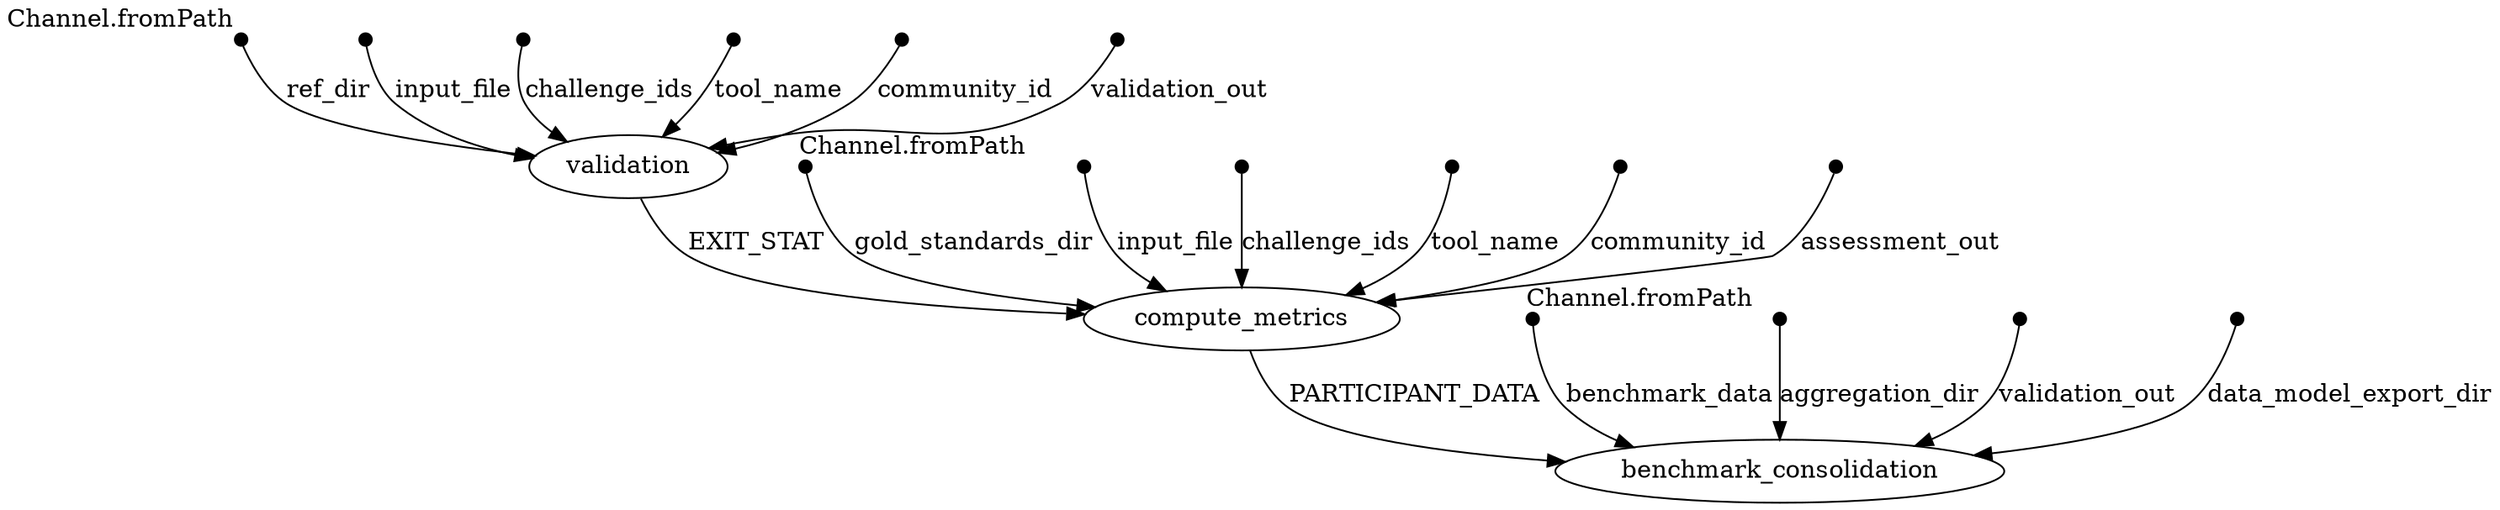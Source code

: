 digraph "DAG" {
p0 [shape=point,label="",fixedsize=true,width=0.1,xlabel="Channel.fromPath"];
p8 [label="validation"];
p0 -> p8 [label="ref_dir"];

p1 [shape=point,label="",fixedsize=true,width=0.1,xlabel="Channel.fromPath"];
p14 [label="compute_metrics"];
p1 -> p14 [label="gold_standards_dir"];

p2 [shape=point,label="",fixedsize=true,width=0.1,xlabel="Channel.fromPath"];
p18 [label="benchmark_consolidation"];
p2 -> p18 [label="benchmark_data"];

p3 [shape=point,label="",fixedsize=true,width=0.1];
p8 [label="validation"];
p3 -> p8 [label="input_file"];

p4 [shape=point,label="",fixedsize=true,width=0.1];
p8 [label="validation"];
p4 -> p8 [label="challenge_ids"];

p5 [shape=point,label="",fixedsize=true,width=0.1];
p8 [label="validation"];
p5 -> p8 [label="tool_name"];

p6 [shape=point,label="",fixedsize=true,width=0.1];
p8 [label="validation"];
p6 -> p8 [label="community_id"];

p7 [shape=point,label="",fixedsize=true,width=0.1];
p8 [label="validation"];
p7 -> p8 [label="validation_out"];

p8 [label="validation"];
p14 [label="compute_metrics"];
p8 -> p14 [label="EXIT_STAT"];

p9 [shape=point,label="",fixedsize=true,width=0.1];
p14 [label="compute_metrics"];
p9 -> p14 [label="input_file"];

p10 [shape=point,label="",fixedsize=true,width=0.1];
p14 [label="compute_metrics"];
p10 -> p14 [label="challenge_ids"];

p11 [shape=point,label="",fixedsize=true,width=0.1];
p14 [label="compute_metrics"];
p11 -> p14 [label="tool_name"];

p12 [shape=point,label="",fixedsize=true,width=0.1];
p14 [label="compute_metrics"];
p12 -> p14 [label="community_id"];

p13 [shape=point,label="",fixedsize=true,width=0.1];
p14 [label="compute_metrics"];
p13 -> p14 [label="assessment_out"];

p14 [label="compute_metrics"];
p18 [label="benchmark_consolidation"];
p14 -> p18 [label="PARTICIPANT_DATA"];

p15 [shape=point,label="",fixedsize=true,width=0.1];
p18 [label="benchmark_consolidation"];
p15 -> p18 [label="aggregation_dir"];

p16 [shape=point,label="",fixedsize=true,width=0.1];
p18 [label="benchmark_consolidation"];
p16 -> p18 [label="validation_out"];

p17 [shape=point,label="",fixedsize=true,width=0.1];
p18 [label="benchmark_consolidation"];
p17 -> p18 [label="data_model_export_dir"];

}
